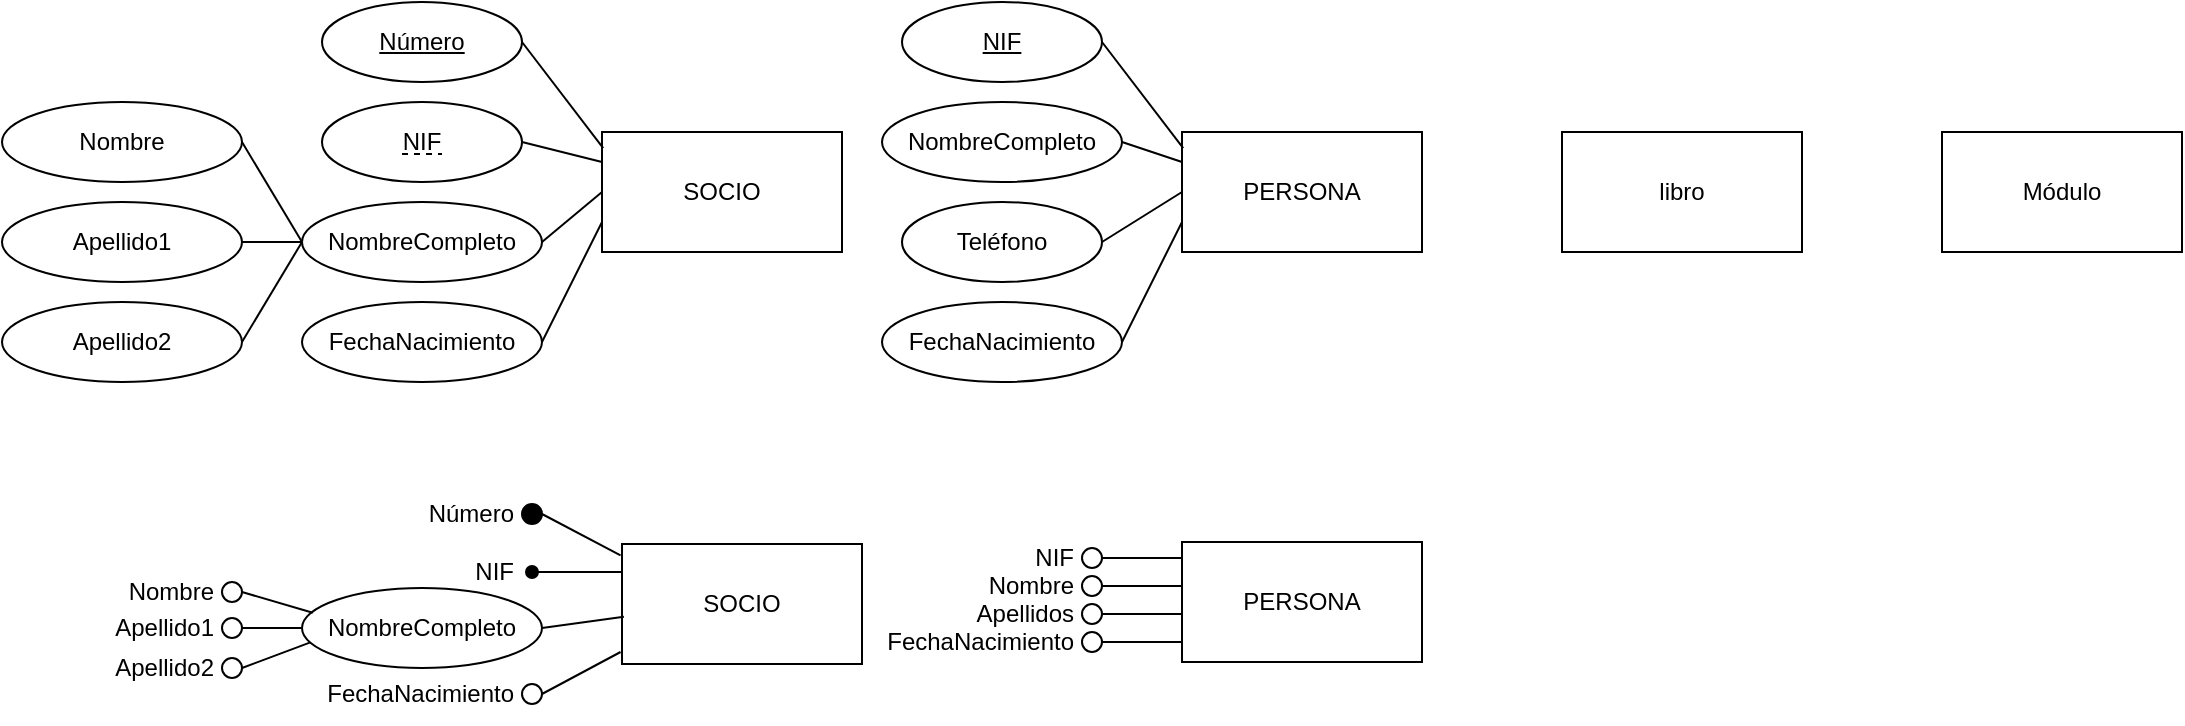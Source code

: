 <mxfile version="20.5.1" type="github">
  <diagram id="Vvtnisxk3EqNryY7Hmoh" name="Página-1">
    <mxGraphModel dx="1365" dy="536" grid="1" gridSize="10" guides="1" tooltips="1" connect="1" arrows="1" fold="1" page="1" pageScale="1" pageWidth="827" pageHeight="1169" math="0" shadow="0">
      <root>
        <mxCell id="0" />
        <mxCell id="1" parent="0" />
        <mxCell id="NBgNW_XJJ0wIsZ76KNKo-1" value="PERSONA" style="rounded=0;whiteSpace=wrap;html=1;" vertex="1" parent="1">
          <mxGeometry x="90" y="220" width="120" height="60" as="geometry" />
        </mxCell>
        <mxCell id="NBgNW_XJJ0wIsZ76KNKo-2" value="Módulo" style="rounded=0;whiteSpace=wrap;html=1;" vertex="1" parent="1">
          <mxGeometry x="470" y="220" width="120" height="60" as="geometry" />
        </mxCell>
        <mxCell id="NBgNW_XJJ0wIsZ76KNKo-3" value="libro" style="rounded=0;whiteSpace=wrap;html=1;" vertex="1" parent="1">
          <mxGeometry x="280" y="220" width="120" height="60" as="geometry" />
        </mxCell>
        <mxCell id="NBgNW_XJJ0wIsZ76KNKo-8" style="edgeStyle=none;rounded=0;orthogonalLoop=1;jettySize=auto;html=1;exitX=1;exitY=0.5;exitDx=0;exitDy=0;entryX=0;entryY=0.25;entryDx=0;entryDy=0;endArrow=none;endFill=0;" edge="1" parent="1" source="NBgNW_XJJ0wIsZ76KNKo-4" target="NBgNW_XJJ0wIsZ76KNKo-1">
          <mxGeometry relative="1" as="geometry" />
        </mxCell>
        <mxCell id="NBgNW_XJJ0wIsZ76KNKo-4" value="NombreCompleto" style="ellipse;whiteSpace=wrap;html=1;align=center;" vertex="1" parent="1">
          <mxGeometry x="-60" y="205" width="120" height="40" as="geometry" />
        </mxCell>
        <mxCell id="NBgNW_XJJ0wIsZ76KNKo-7" style="rounded=0;orthogonalLoop=1;jettySize=auto;html=1;exitX=1;exitY=0.5;exitDx=0;exitDy=0;entryX=0;entryY=0.5;entryDx=0;entryDy=0;endArrow=none;endFill=0;" edge="1" parent="1" source="NBgNW_XJJ0wIsZ76KNKo-5" target="NBgNW_XJJ0wIsZ76KNKo-1">
          <mxGeometry relative="1" as="geometry" />
        </mxCell>
        <mxCell id="NBgNW_XJJ0wIsZ76KNKo-5" value="Teléfono" style="ellipse;whiteSpace=wrap;html=1;align=center;" vertex="1" parent="1">
          <mxGeometry x="-50" y="255" width="100" height="40" as="geometry" />
        </mxCell>
        <mxCell id="NBgNW_XJJ0wIsZ76KNKo-9" style="edgeStyle=none;rounded=0;orthogonalLoop=1;jettySize=auto;html=1;exitX=1;exitY=0.5;exitDx=0;exitDy=0;entryX=0;entryY=0.75;entryDx=0;entryDy=0;endArrow=none;endFill=0;" edge="1" parent="1" source="NBgNW_XJJ0wIsZ76KNKo-6" target="NBgNW_XJJ0wIsZ76KNKo-1">
          <mxGeometry relative="1" as="geometry" />
        </mxCell>
        <mxCell id="NBgNW_XJJ0wIsZ76KNKo-6" value="FechaNacimiento" style="ellipse;whiteSpace=wrap;html=1;align=center;" vertex="1" parent="1">
          <mxGeometry x="-60" y="305" width="120" height="40" as="geometry" />
        </mxCell>
        <mxCell id="NBgNW_XJJ0wIsZ76KNKo-11" style="edgeStyle=none;rounded=0;orthogonalLoop=1;jettySize=auto;html=1;exitX=1;exitY=0.5;exitDx=0;exitDy=0;entryX=0.005;entryY=0.134;entryDx=0;entryDy=0;entryPerimeter=0;endArrow=none;endFill=0;" edge="1" parent="1" source="NBgNW_XJJ0wIsZ76KNKo-10" target="NBgNW_XJJ0wIsZ76KNKo-1">
          <mxGeometry relative="1" as="geometry" />
        </mxCell>
        <mxCell id="NBgNW_XJJ0wIsZ76KNKo-10" value="&lt;u&gt;NIF&lt;/u&gt;" style="ellipse;whiteSpace=wrap;html=1;align=center;" vertex="1" parent="1">
          <mxGeometry x="-50" y="155" width="100" height="40" as="geometry" />
        </mxCell>
        <mxCell id="NBgNW_XJJ0wIsZ76KNKo-12" value="PERSONA" style="rounded=0;whiteSpace=wrap;html=1;" vertex="1" parent="1">
          <mxGeometry x="90" y="425" width="120" height="60" as="geometry" />
        </mxCell>
        <mxCell id="NBgNW_XJJ0wIsZ76KNKo-25" value="" style="group" vertex="1" connectable="0" parent="1">
          <mxGeometry x="-30" y="418" width="120" height="30" as="geometry" />
        </mxCell>
        <mxCell id="NBgNW_XJJ0wIsZ76KNKo-23" value="" style="group" vertex="1" connectable="0" parent="NBgNW_XJJ0wIsZ76KNKo-25">
          <mxGeometry x="70" y="10" width="50" height="10" as="geometry" />
        </mxCell>
        <mxCell id="NBgNW_XJJ0wIsZ76KNKo-17" style="edgeStyle=none;rounded=0;orthogonalLoop=1;jettySize=auto;html=1;endArrow=none;endFill=0;" edge="1" parent="NBgNW_XJJ0wIsZ76KNKo-23" target="NBgNW_XJJ0wIsZ76KNKo-21">
          <mxGeometry relative="1" as="geometry">
            <mxPoint x="50" y="5" as="sourcePoint" />
            <mxPoint x="120" y="10" as="targetPoint" />
          </mxGeometry>
        </mxCell>
        <mxCell id="NBgNW_XJJ0wIsZ76KNKo-21" value="" style="ellipse;whiteSpace=wrap;html=1;aspect=fixed;" vertex="1" parent="NBgNW_XJJ0wIsZ76KNKo-23">
          <mxGeometry width="10" height="10" as="geometry" />
        </mxCell>
        <mxCell id="NBgNW_XJJ0wIsZ76KNKo-24" value="NIF" style="text;html=1;strokeColor=none;fillColor=none;align=right;verticalAlign=middle;whiteSpace=wrap;rounded=0;" vertex="1" parent="NBgNW_XJJ0wIsZ76KNKo-25">
          <mxGeometry x="8" width="60" height="30" as="geometry" />
        </mxCell>
        <mxCell id="NBgNW_XJJ0wIsZ76KNKo-28" value="" style="group" vertex="1" connectable="0" parent="1">
          <mxGeometry x="-30" y="432" width="120" height="30" as="geometry" />
        </mxCell>
        <mxCell id="NBgNW_XJJ0wIsZ76KNKo-29" value="" style="group" vertex="1" connectable="0" parent="NBgNW_XJJ0wIsZ76KNKo-28">
          <mxGeometry x="70" y="10" width="50" height="10" as="geometry" />
        </mxCell>
        <mxCell id="NBgNW_XJJ0wIsZ76KNKo-30" style="edgeStyle=none;rounded=0;orthogonalLoop=1;jettySize=auto;html=1;endArrow=none;endFill=0;" edge="1" parent="NBgNW_XJJ0wIsZ76KNKo-29" target="NBgNW_XJJ0wIsZ76KNKo-31">
          <mxGeometry relative="1" as="geometry">
            <mxPoint x="50" y="5" as="sourcePoint" />
            <mxPoint x="120" y="10" as="targetPoint" />
          </mxGeometry>
        </mxCell>
        <mxCell id="NBgNW_XJJ0wIsZ76KNKo-31" value="" style="ellipse;whiteSpace=wrap;html=1;aspect=fixed;" vertex="1" parent="NBgNW_XJJ0wIsZ76KNKo-29">
          <mxGeometry width="10" height="10" as="geometry" />
        </mxCell>
        <mxCell id="NBgNW_XJJ0wIsZ76KNKo-32" value="Nombre" style="text;html=1;strokeColor=none;fillColor=none;align=right;verticalAlign=middle;whiteSpace=wrap;rounded=0;" vertex="1" parent="NBgNW_XJJ0wIsZ76KNKo-28">
          <mxGeometry x="8" width="60" height="30" as="geometry" />
        </mxCell>
        <mxCell id="NBgNW_XJJ0wIsZ76KNKo-33" value="" style="group" vertex="1" connectable="0" parent="1">
          <mxGeometry x="-30" y="446" width="120" height="30" as="geometry" />
        </mxCell>
        <mxCell id="NBgNW_XJJ0wIsZ76KNKo-34" value="" style="group" vertex="1" connectable="0" parent="NBgNW_XJJ0wIsZ76KNKo-33">
          <mxGeometry x="70" y="10" width="50" height="10" as="geometry" />
        </mxCell>
        <mxCell id="NBgNW_XJJ0wIsZ76KNKo-35" style="edgeStyle=none;rounded=0;orthogonalLoop=1;jettySize=auto;html=1;endArrow=none;endFill=0;" edge="1" parent="NBgNW_XJJ0wIsZ76KNKo-34" target="NBgNW_XJJ0wIsZ76KNKo-36">
          <mxGeometry relative="1" as="geometry">
            <mxPoint x="50" y="5" as="sourcePoint" />
            <mxPoint x="120" y="10" as="targetPoint" />
          </mxGeometry>
        </mxCell>
        <mxCell id="NBgNW_XJJ0wIsZ76KNKo-36" value="" style="ellipse;whiteSpace=wrap;html=1;aspect=fixed;" vertex="1" parent="NBgNW_XJJ0wIsZ76KNKo-34">
          <mxGeometry width="10" height="10" as="geometry" />
        </mxCell>
        <mxCell id="NBgNW_XJJ0wIsZ76KNKo-37" value="Apellidos" style="text;html=1;strokeColor=none;fillColor=none;align=right;verticalAlign=middle;whiteSpace=wrap;rounded=0;" vertex="1" parent="NBgNW_XJJ0wIsZ76KNKo-33">
          <mxGeometry x="8" width="60" height="30" as="geometry" />
        </mxCell>
        <mxCell id="NBgNW_XJJ0wIsZ76KNKo-38" value="" style="group" vertex="1" connectable="0" parent="1">
          <mxGeometry x="-30" y="460" width="120" height="30" as="geometry" />
        </mxCell>
        <mxCell id="NBgNW_XJJ0wIsZ76KNKo-39" value="" style="group" vertex="1" connectable="0" parent="NBgNW_XJJ0wIsZ76KNKo-38">
          <mxGeometry x="70" y="10" width="50" height="10" as="geometry" />
        </mxCell>
        <mxCell id="NBgNW_XJJ0wIsZ76KNKo-40" style="edgeStyle=none;rounded=0;orthogonalLoop=1;jettySize=auto;html=1;endArrow=none;endFill=0;" edge="1" parent="NBgNW_XJJ0wIsZ76KNKo-39" target="NBgNW_XJJ0wIsZ76KNKo-41">
          <mxGeometry relative="1" as="geometry">
            <mxPoint x="50" y="5" as="sourcePoint" />
            <mxPoint x="120" y="10" as="targetPoint" />
          </mxGeometry>
        </mxCell>
        <mxCell id="NBgNW_XJJ0wIsZ76KNKo-41" value="" style="ellipse;whiteSpace=wrap;html=1;aspect=fixed;" vertex="1" parent="NBgNW_XJJ0wIsZ76KNKo-39">
          <mxGeometry width="10" height="10" as="geometry" />
        </mxCell>
        <mxCell id="NBgNW_XJJ0wIsZ76KNKo-42" value="FechaNacimiento" style="text;html=1;strokeColor=none;fillColor=none;align=right;verticalAlign=middle;whiteSpace=wrap;rounded=0;" vertex="1" parent="NBgNW_XJJ0wIsZ76KNKo-38">
          <mxGeometry x="-32" width="100" height="30" as="geometry" />
        </mxCell>
        <mxCell id="NBgNW_XJJ0wIsZ76KNKo-43" value="SOCIO" style="rounded=0;whiteSpace=wrap;html=1;" vertex="1" parent="1">
          <mxGeometry x="-200" y="220" width="120" height="60" as="geometry" />
        </mxCell>
        <mxCell id="NBgNW_XJJ0wIsZ76KNKo-44" style="edgeStyle=none;rounded=0;orthogonalLoop=1;jettySize=auto;html=1;exitX=1;exitY=0.5;exitDx=0;exitDy=0;entryX=0;entryY=0.25;entryDx=0;entryDy=0;endArrow=none;endFill=0;" edge="1" parent="1" source="NBgNW_XJJ0wIsZ76KNKo-45" target="NBgNW_XJJ0wIsZ76KNKo-43">
          <mxGeometry relative="1" as="geometry" />
        </mxCell>
        <mxCell id="NBgNW_XJJ0wIsZ76KNKo-45" value="NIF" style="ellipse;whiteSpace=wrap;html=1;align=center;fontStyle=0" vertex="1" parent="1">
          <mxGeometry x="-340" y="205" width="100" height="40" as="geometry" />
        </mxCell>
        <mxCell id="NBgNW_XJJ0wIsZ76KNKo-46" style="rounded=0;orthogonalLoop=1;jettySize=auto;html=1;exitX=1;exitY=0.5;exitDx=0;exitDy=0;entryX=0;entryY=0.5;entryDx=0;entryDy=0;endArrow=none;endFill=0;" edge="1" parent="1" source="NBgNW_XJJ0wIsZ76KNKo-47" target="NBgNW_XJJ0wIsZ76KNKo-43">
          <mxGeometry relative="1" as="geometry" />
        </mxCell>
        <mxCell id="NBgNW_XJJ0wIsZ76KNKo-47" value="NombreCompleto" style="ellipse;whiteSpace=wrap;html=1;align=center;" vertex="1" parent="1">
          <mxGeometry x="-350" y="255" width="120" height="40" as="geometry" />
        </mxCell>
        <mxCell id="NBgNW_XJJ0wIsZ76KNKo-48" style="edgeStyle=none;rounded=0;orthogonalLoop=1;jettySize=auto;html=1;exitX=1;exitY=0.5;exitDx=0;exitDy=0;entryX=0;entryY=0.75;entryDx=0;entryDy=0;endArrow=none;endFill=0;" edge="1" parent="1" source="NBgNW_XJJ0wIsZ76KNKo-49" target="NBgNW_XJJ0wIsZ76KNKo-43">
          <mxGeometry relative="1" as="geometry" />
        </mxCell>
        <mxCell id="NBgNW_XJJ0wIsZ76KNKo-49" value="FechaNacimiento" style="ellipse;whiteSpace=wrap;html=1;align=center;" vertex="1" parent="1">
          <mxGeometry x="-350" y="305" width="120" height="40" as="geometry" />
        </mxCell>
        <mxCell id="NBgNW_XJJ0wIsZ76KNKo-50" style="edgeStyle=none;rounded=0;orthogonalLoop=1;jettySize=auto;html=1;exitX=1;exitY=0.5;exitDx=0;exitDy=0;entryX=0.005;entryY=0.134;entryDx=0;entryDy=0;entryPerimeter=0;endArrow=none;endFill=0;" edge="1" parent="1" source="NBgNW_XJJ0wIsZ76KNKo-51" target="NBgNW_XJJ0wIsZ76KNKo-43">
          <mxGeometry relative="1" as="geometry" />
        </mxCell>
        <mxCell id="NBgNW_XJJ0wIsZ76KNKo-51" value="&lt;u&gt;Número&lt;/u&gt;" style="ellipse;whiteSpace=wrap;html=1;align=center;" vertex="1" parent="1">
          <mxGeometry x="-340" y="155" width="100" height="40" as="geometry" />
        </mxCell>
        <mxCell id="NBgNW_XJJ0wIsZ76KNKo-52" value="SOCIO" style="rounded=0;whiteSpace=wrap;html=1;" vertex="1" parent="1">
          <mxGeometry x="-190" y="426" width="120" height="60" as="geometry" />
        </mxCell>
        <mxCell id="NBgNW_XJJ0wIsZ76KNKo-53" value="" style="group" vertex="1" connectable="0" parent="1">
          <mxGeometry x="-310" y="396" width="120" height="30" as="geometry" />
        </mxCell>
        <mxCell id="NBgNW_XJJ0wIsZ76KNKo-54" value="" style="group" vertex="1" connectable="0" parent="NBgNW_XJJ0wIsZ76KNKo-53">
          <mxGeometry x="70" y="10" width="50" height="10" as="geometry" />
        </mxCell>
        <mxCell id="NBgNW_XJJ0wIsZ76KNKo-56" value="" style="ellipse;whiteSpace=wrap;html=1;aspect=fixed;labelBackgroundColor=default;fillColor=#000000;" vertex="1" parent="NBgNW_XJJ0wIsZ76KNKo-54">
          <mxGeometry width="10" height="10" as="geometry" />
        </mxCell>
        <mxCell id="NBgNW_XJJ0wIsZ76KNKo-57" value="Número" style="text;html=1;strokeColor=none;fillColor=none;align=right;verticalAlign=middle;whiteSpace=wrap;rounded=0;" vertex="1" parent="NBgNW_XJJ0wIsZ76KNKo-53">
          <mxGeometry x="8" width="60" height="30" as="geometry" />
        </mxCell>
        <mxCell id="NBgNW_XJJ0wIsZ76KNKo-58" value="" style="group" vertex="1" connectable="0" parent="1">
          <mxGeometry x="-310" y="425" width="120" height="30" as="geometry" />
        </mxCell>
        <mxCell id="NBgNW_XJJ0wIsZ76KNKo-59" value="" style="group" vertex="1" connectable="0" parent="NBgNW_XJJ0wIsZ76KNKo-58">
          <mxGeometry x="70" y="10" width="50" height="10" as="geometry" />
        </mxCell>
        <mxCell id="NBgNW_XJJ0wIsZ76KNKo-60" style="edgeStyle=none;rounded=0;orthogonalLoop=1;jettySize=auto;html=1;endArrow=none;endFill=0;" edge="1" parent="NBgNW_XJJ0wIsZ76KNKo-59" target="NBgNW_XJJ0wIsZ76KNKo-61">
          <mxGeometry relative="1" as="geometry">
            <mxPoint x="50" y="5" as="sourcePoint" />
            <mxPoint x="120" y="10" as="targetPoint" />
          </mxGeometry>
        </mxCell>
        <mxCell id="NBgNW_XJJ0wIsZ76KNKo-61" value="" style="ellipse;whiteSpace=wrap;html=1;aspect=fixed;strokeColor=#000000;fillColor=#000000;" vertex="1" parent="NBgNW_XJJ0wIsZ76KNKo-59">
          <mxGeometry x="2" y="2" width="6" height="6" as="geometry" />
        </mxCell>
        <mxCell id="NBgNW_XJJ0wIsZ76KNKo-62" value="NIF" style="text;html=1;strokeColor=none;fillColor=none;align=right;verticalAlign=middle;whiteSpace=wrap;rounded=0;" vertex="1" parent="NBgNW_XJJ0wIsZ76KNKo-58">
          <mxGeometry x="8" width="60" height="30" as="geometry" />
        </mxCell>
        <mxCell id="NBgNW_XJJ0wIsZ76KNKo-68" value="" style="group" vertex="1" connectable="0" parent="1">
          <mxGeometry x="-310" y="486" width="120" height="30" as="geometry" />
        </mxCell>
        <mxCell id="NBgNW_XJJ0wIsZ76KNKo-69" value="" style="group" vertex="1" connectable="0" parent="NBgNW_XJJ0wIsZ76KNKo-68">
          <mxGeometry x="70" y="10" width="50" height="10" as="geometry" />
        </mxCell>
        <mxCell id="NBgNW_XJJ0wIsZ76KNKo-71" value="" style="ellipse;whiteSpace=wrap;html=1;aspect=fixed;" vertex="1" parent="NBgNW_XJJ0wIsZ76KNKo-69">
          <mxGeometry width="10" height="10" as="geometry" />
        </mxCell>
        <mxCell id="NBgNW_XJJ0wIsZ76KNKo-72" value="FechaNacimiento" style="text;html=1;strokeColor=none;fillColor=none;align=right;verticalAlign=middle;whiteSpace=wrap;rounded=0;" vertex="1" parent="NBgNW_XJJ0wIsZ76KNKo-68">
          <mxGeometry x="-32" width="100" height="30" as="geometry" />
        </mxCell>
        <mxCell id="NBgNW_XJJ0wIsZ76KNKo-73" value="" style="endArrow=none;dashed=1;html=1;rounded=0;" edge="1" parent="1">
          <mxGeometry width="50" height="50" relative="1" as="geometry">
            <mxPoint x="-300" y="231" as="sourcePoint" />
            <mxPoint x="-280" y="231" as="targetPoint" />
          </mxGeometry>
        </mxCell>
        <mxCell id="NBgNW_XJJ0wIsZ76KNKo-77" style="edgeStyle=none;rounded=0;orthogonalLoop=1;jettySize=auto;html=1;exitX=1;exitY=0.5;exitDx=0;exitDy=0;entryX=0;entryY=0.5;entryDx=0;entryDy=0;endArrow=none;endFill=0;" edge="1" parent="1" source="NBgNW_XJJ0wIsZ76KNKo-74" target="NBgNW_XJJ0wIsZ76KNKo-47">
          <mxGeometry relative="1" as="geometry" />
        </mxCell>
        <mxCell id="NBgNW_XJJ0wIsZ76KNKo-74" value="Nombre" style="ellipse;whiteSpace=wrap;html=1;align=center;" vertex="1" parent="1">
          <mxGeometry x="-500" y="205" width="120" height="40" as="geometry" />
        </mxCell>
        <mxCell id="NBgNW_XJJ0wIsZ76KNKo-80" style="edgeStyle=none;rounded=0;orthogonalLoop=1;jettySize=auto;html=1;exitX=1;exitY=0.5;exitDx=0;exitDy=0;entryX=0;entryY=0.5;entryDx=0;entryDy=0;endArrow=none;endFill=0;" edge="1" parent="1" source="NBgNW_XJJ0wIsZ76KNKo-75" target="NBgNW_XJJ0wIsZ76KNKo-47">
          <mxGeometry relative="1" as="geometry" />
        </mxCell>
        <mxCell id="NBgNW_XJJ0wIsZ76KNKo-75" value="Apellido1" style="ellipse;whiteSpace=wrap;html=1;align=center;" vertex="1" parent="1">
          <mxGeometry x="-500" y="255" width="120" height="40" as="geometry" />
        </mxCell>
        <mxCell id="NBgNW_XJJ0wIsZ76KNKo-82" style="edgeStyle=none;rounded=0;orthogonalLoop=1;jettySize=auto;html=1;exitX=1;exitY=0.5;exitDx=0;exitDy=0;endArrow=none;endFill=0;entryX=0;entryY=0.5;entryDx=0;entryDy=0;" edge="1" parent="1" source="NBgNW_XJJ0wIsZ76KNKo-76" target="NBgNW_XJJ0wIsZ76KNKo-47">
          <mxGeometry relative="1" as="geometry">
            <mxPoint x="-363.082" y="299.519" as="targetPoint" />
          </mxGeometry>
        </mxCell>
        <mxCell id="NBgNW_XJJ0wIsZ76KNKo-76" value="Apellido2" style="ellipse;whiteSpace=wrap;html=1;align=center;" vertex="1" parent="1">
          <mxGeometry x="-500" y="305" width="120" height="40" as="geometry" />
        </mxCell>
        <mxCell id="NBgNW_XJJ0wIsZ76KNKo-70" style="edgeStyle=none;rounded=0;orthogonalLoop=1;jettySize=auto;html=1;endArrow=none;endFill=0;entryX=-0.006;entryY=0.9;entryDx=0;entryDy=0;entryPerimeter=0;exitX=1;exitY=0.5;exitDx=0;exitDy=0;" edge="1" parent="1" target="NBgNW_XJJ0wIsZ76KNKo-52" source="NBgNW_XJJ0wIsZ76KNKo-71">
          <mxGeometry relative="1" as="geometry">
            <mxPoint x="-230" y="500" as="sourcePoint" />
            <mxPoint x="-120" y="506" as="targetPoint" />
          </mxGeometry>
        </mxCell>
        <mxCell id="NBgNW_XJJ0wIsZ76KNKo-55" style="edgeStyle=none;rounded=0;orthogonalLoop=1;jettySize=auto;html=1;endArrow=none;endFill=0;exitX=1;exitY=0.5;exitDx=0;exitDy=0;entryX=-0.006;entryY=0.094;entryDx=0;entryDy=0;entryPerimeter=0;" edge="1" parent="1" target="NBgNW_XJJ0wIsZ76KNKo-52" source="NBgNW_XJJ0wIsZ76KNKo-56">
          <mxGeometry relative="1" as="geometry">
            <mxPoint x="-190" y="411" as="sourcePoint" />
            <mxPoint x="-190" y="440" as="targetPoint" />
          </mxGeometry>
        </mxCell>
        <mxCell id="NBgNW_XJJ0wIsZ76KNKo-85" value="" style="edgeStyle=none;rounded=0;orthogonalLoop=1;jettySize=auto;html=1;endArrow=none;endFill=0;exitX=1;exitY=0.5;exitDx=0;exitDy=0;entryX=0.008;entryY=0.607;entryDx=0;entryDy=0;entryPerimeter=0;" edge="1" parent="1" source="NBgNW_XJJ0wIsZ76KNKo-84" target="NBgNW_XJJ0wIsZ76KNKo-52">
          <mxGeometry relative="1" as="geometry" />
        </mxCell>
        <mxCell id="NBgNW_XJJ0wIsZ76KNKo-84" value="NombreCompleto" style="ellipse;whiteSpace=wrap;html=1;align=center;" vertex="1" parent="1">
          <mxGeometry x="-350" y="448" width="120" height="40" as="geometry" />
        </mxCell>
        <mxCell id="NBgNW_XJJ0wIsZ76KNKo-65" style="edgeStyle=none;rounded=0;orthogonalLoop=1;jettySize=auto;html=1;endArrow=none;endFill=0;entryX=0.045;entryY=0.31;entryDx=0;entryDy=0;entryPerimeter=0;exitX=1;exitY=0.5;exitDx=0;exitDy=0;" edge="1" parent="1" target="NBgNW_XJJ0wIsZ76KNKo-84" source="NBgNW_XJJ0wIsZ76KNKo-66">
          <mxGeometry relative="1" as="geometry">
            <mxPoint x="-340" y="448" as="sourcePoint" />
            <mxPoint x="-270" y="453" as="targetPoint" />
          </mxGeometry>
        </mxCell>
        <mxCell id="NBgNW_XJJ0wIsZ76KNKo-90" value="" style="group" vertex="1" connectable="0" parent="1">
          <mxGeometry x="-460" y="470" width="120" height="30" as="geometry" />
        </mxCell>
        <mxCell id="NBgNW_XJJ0wIsZ76KNKo-66" value="" style="ellipse;whiteSpace=wrap;html=1;aspect=fixed;" vertex="1" parent="NBgNW_XJJ0wIsZ76KNKo-90">
          <mxGeometry x="70" y="-25" width="10" height="10" as="geometry" />
        </mxCell>
        <mxCell id="NBgNW_XJJ0wIsZ76KNKo-67" value="Nombre" style="text;html=1;strokeColor=none;fillColor=none;align=right;verticalAlign=middle;whiteSpace=wrap;rounded=0;" vertex="1" parent="NBgNW_XJJ0wIsZ76KNKo-90">
          <mxGeometry x="-40" y="-35" width="108" height="30" as="geometry" />
        </mxCell>
        <mxCell id="NBgNW_XJJ0wIsZ76KNKo-88" value="" style="ellipse;whiteSpace=wrap;html=1;aspect=fixed;" vertex="1" parent="NBgNW_XJJ0wIsZ76KNKo-90">
          <mxGeometry x="70" y="-7" width="10" height="10" as="geometry" />
        </mxCell>
        <mxCell id="NBgNW_XJJ0wIsZ76KNKo-89" value="Apellido1" style="text;html=1;strokeColor=none;fillColor=none;align=right;verticalAlign=middle;whiteSpace=wrap;rounded=0;" vertex="1" parent="NBgNW_XJJ0wIsZ76KNKo-90">
          <mxGeometry x="-40" y="-17" width="108" height="30" as="geometry" />
        </mxCell>
        <mxCell id="NBgNW_XJJ0wIsZ76KNKo-92" value="" style="ellipse;whiteSpace=wrap;html=1;aspect=fixed;" vertex="1" parent="NBgNW_XJJ0wIsZ76KNKo-90">
          <mxGeometry x="70" y="13" width="10" height="10" as="geometry" />
        </mxCell>
        <mxCell id="NBgNW_XJJ0wIsZ76KNKo-93" value="Apellido2" style="text;html=1;strokeColor=none;fillColor=none;align=right;verticalAlign=middle;whiteSpace=wrap;rounded=0;" vertex="1" parent="NBgNW_XJJ0wIsZ76KNKo-90">
          <mxGeometry x="-40" y="3" width="108" height="30" as="geometry" />
        </mxCell>
        <mxCell id="NBgNW_XJJ0wIsZ76KNKo-94" style="edgeStyle=none;rounded=0;orthogonalLoop=1;jettySize=auto;html=1;exitX=1;exitY=0.5;exitDx=0;exitDy=0;entryX=0;entryY=0.5;entryDx=0;entryDy=0;endArrow=none;endFill=0;" edge="1" parent="1" source="NBgNW_XJJ0wIsZ76KNKo-88" target="NBgNW_XJJ0wIsZ76KNKo-84">
          <mxGeometry relative="1" as="geometry" />
        </mxCell>
        <mxCell id="NBgNW_XJJ0wIsZ76KNKo-95" style="edgeStyle=none;rounded=0;orthogonalLoop=1;jettySize=auto;html=1;exitX=1;exitY=0.5;exitDx=0;exitDy=0;entryX=0.035;entryY=0.68;entryDx=0;entryDy=0;entryPerimeter=0;endArrow=none;endFill=0;" edge="1" parent="1" source="NBgNW_XJJ0wIsZ76KNKo-92" target="NBgNW_XJJ0wIsZ76KNKo-84">
          <mxGeometry relative="1" as="geometry" />
        </mxCell>
      </root>
    </mxGraphModel>
  </diagram>
</mxfile>
